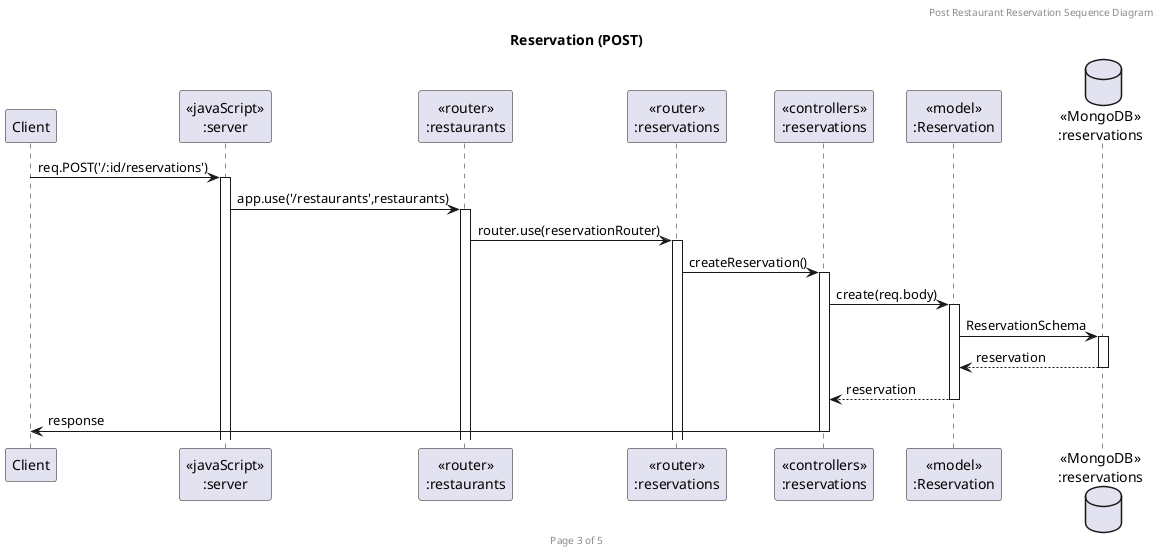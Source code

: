 @startuml Reservation (POST)

header Post Restaurant Reservation Sequence Diagram
footer Page 3 of 5
title "Reservation (POST)"

participant "Client" as client
participant "<<javaScript>>\n:server" as server
participant "<<router>>\n:restaurants" as controllersRestaurants
participant "<<router>>\n:reservations" as routerReservations
participant "<<controllers>>\n:reservations" as controllersReservations
participant "<<model>>\n:Reservation" as modelReservation
database "<<MongoDB>>\n:reservations" as ReservationDatabase

client->server ++:req.POST('/:id/reservations')
server->controllersRestaurants ++:app.use('/restaurants',restaurants)
controllersRestaurants -> routerReservations ++:router.use(reservationRouter)
routerReservations->controllersReservations ++:createReservation()
controllersReservations ->modelReservation ++: create(req.body)
modelReservation -> ReservationDatabase ++: ReservationSchema
ReservationDatabase --> modelReservation --: reservation
controllersReservations <-- modelReservation --:reservation
controllersReservations->client --:response

@enduml